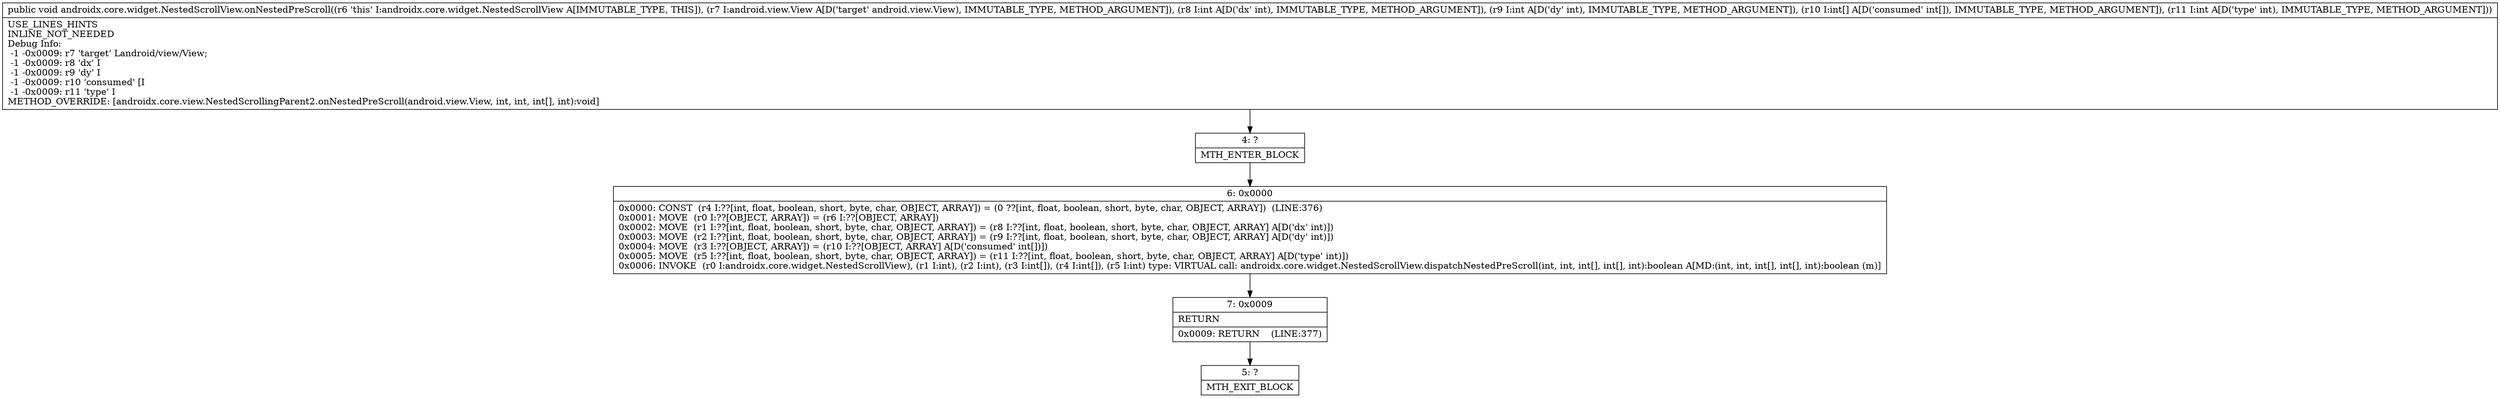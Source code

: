 digraph "CFG forandroidx.core.widget.NestedScrollView.onNestedPreScroll(Landroid\/view\/View;II[II)V" {
Node_4 [shape=record,label="{4\:\ ?|MTH_ENTER_BLOCK\l}"];
Node_6 [shape=record,label="{6\:\ 0x0000|0x0000: CONST  (r4 I:??[int, float, boolean, short, byte, char, OBJECT, ARRAY]) = (0 ??[int, float, boolean, short, byte, char, OBJECT, ARRAY])  (LINE:376)\l0x0001: MOVE  (r0 I:??[OBJECT, ARRAY]) = (r6 I:??[OBJECT, ARRAY]) \l0x0002: MOVE  (r1 I:??[int, float, boolean, short, byte, char, OBJECT, ARRAY]) = (r8 I:??[int, float, boolean, short, byte, char, OBJECT, ARRAY] A[D('dx' int)]) \l0x0003: MOVE  (r2 I:??[int, float, boolean, short, byte, char, OBJECT, ARRAY]) = (r9 I:??[int, float, boolean, short, byte, char, OBJECT, ARRAY] A[D('dy' int)]) \l0x0004: MOVE  (r3 I:??[OBJECT, ARRAY]) = (r10 I:??[OBJECT, ARRAY] A[D('consumed' int[])]) \l0x0005: MOVE  (r5 I:??[int, float, boolean, short, byte, char, OBJECT, ARRAY]) = (r11 I:??[int, float, boolean, short, byte, char, OBJECT, ARRAY] A[D('type' int)]) \l0x0006: INVOKE  (r0 I:androidx.core.widget.NestedScrollView), (r1 I:int), (r2 I:int), (r3 I:int[]), (r4 I:int[]), (r5 I:int) type: VIRTUAL call: androidx.core.widget.NestedScrollView.dispatchNestedPreScroll(int, int, int[], int[], int):boolean A[MD:(int, int, int[], int[], int):boolean (m)]\l}"];
Node_7 [shape=record,label="{7\:\ 0x0009|RETURN\l|0x0009: RETURN    (LINE:377)\l}"];
Node_5 [shape=record,label="{5\:\ ?|MTH_EXIT_BLOCK\l}"];
MethodNode[shape=record,label="{public void androidx.core.widget.NestedScrollView.onNestedPreScroll((r6 'this' I:androidx.core.widget.NestedScrollView A[IMMUTABLE_TYPE, THIS]), (r7 I:android.view.View A[D('target' android.view.View), IMMUTABLE_TYPE, METHOD_ARGUMENT]), (r8 I:int A[D('dx' int), IMMUTABLE_TYPE, METHOD_ARGUMENT]), (r9 I:int A[D('dy' int), IMMUTABLE_TYPE, METHOD_ARGUMENT]), (r10 I:int[] A[D('consumed' int[]), IMMUTABLE_TYPE, METHOD_ARGUMENT]), (r11 I:int A[D('type' int), IMMUTABLE_TYPE, METHOD_ARGUMENT]))  | USE_LINES_HINTS\lINLINE_NOT_NEEDED\lDebug Info:\l  \-1 \-0x0009: r7 'target' Landroid\/view\/View;\l  \-1 \-0x0009: r8 'dx' I\l  \-1 \-0x0009: r9 'dy' I\l  \-1 \-0x0009: r10 'consumed' [I\l  \-1 \-0x0009: r11 'type' I\lMETHOD_OVERRIDE: [androidx.core.view.NestedScrollingParent2.onNestedPreScroll(android.view.View, int, int, int[], int):void]\l}"];
MethodNode -> Node_4;Node_4 -> Node_6;
Node_6 -> Node_7;
Node_7 -> Node_5;
}


